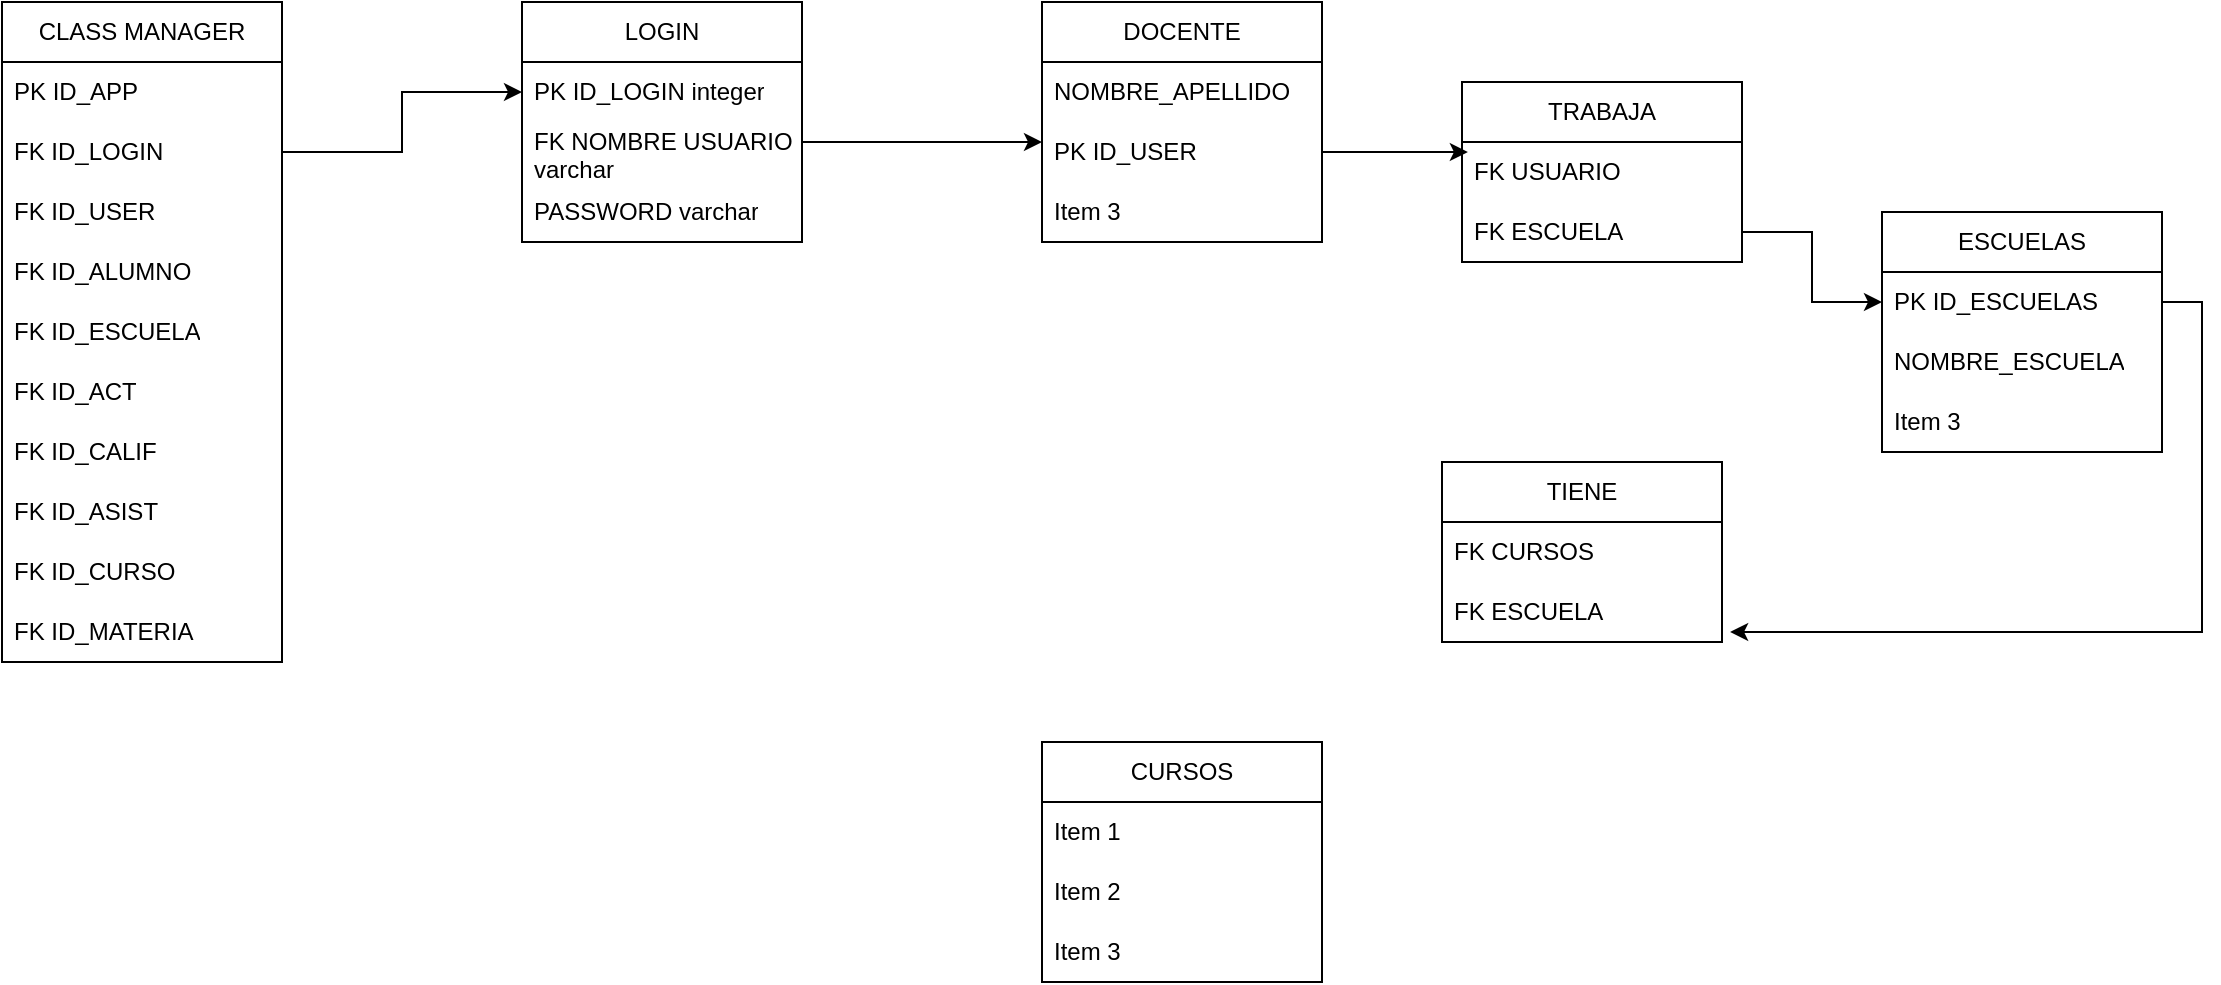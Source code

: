 <mxfile version="21.3.6" type="device">
  <diagram id="C5RBs43oDa-KdzZeNtuy" name="Page-1">
    <mxGraphModel dx="1434" dy="749" grid="1" gridSize="10" guides="1" tooltips="1" connect="1" arrows="1" fold="1" page="1" pageScale="1" pageWidth="827" pageHeight="1169" math="0" shadow="0">
      <root>
        <mxCell id="WIyWlLk6GJQsqaUBKTNV-0" />
        <mxCell id="WIyWlLk6GJQsqaUBKTNV-1" parent="WIyWlLk6GJQsqaUBKTNV-0" />
        <mxCell id="5KYZD0dRdyaxB8PL0muV-4" value="CLASS MANAGER" style="swimlane;fontStyle=0;childLayout=stackLayout;horizontal=1;startSize=30;horizontalStack=0;resizeParent=1;resizeParentMax=0;resizeLast=0;collapsible=1;marginBottom=0;whiteSpace=wrap;html=1;" vertex="1" parent="WIyWlLk6GJQsqaUBKTNV-1">
          <mxGeometry x="30" y="20" width="140" height="330" as="geometry" />
        </mxCell>
        <mxCell id="5KYZD0dRdyaxB8PL0muV-5" value="PK ID_APP" style="text;strokeColor=none;fillColor=none;align=left;verticalAlign=middle;spacingLeft=4;spacingRight=4;overflow=hidden;points=[[0,0.5],[1,0.5]];portConstraint=eastwest;rotatable=0;whiteSpace=wrap;html=1;" vertex="1" parent="5KYZD0dRdyaxB8PL0muV-4">
          <mxGeometry y="30" width="140" height="30" as="geometry" />
        </mxCell>
        <mxCell id="5KYZD0dRdyaxB8PL0muV-6" value="FK ID_LOGIN" style="text;strokeColor=none;fillColor=none;align=left;verticalAlign=middle;spacingLeft=4;spacingRight=4;overflow=hidden;points=[[0,0.5],[1,0.5]];portConstraint=eastwest;rotatable=0;whiteSpace=wrap;html=1;" vertex="1" parent="5KYZD0dRdyaxB8PL0muV-4">
          <mxGeometry y="60" width="140" height="30" as="geometry" />
        </mxCell>
        <mxCell id="5KYZD0dRdyaxB8PL0muV-8" value="FK ID_USER" style="text;strokeColor=none;fillColor=none;align=left;verticalAlign=middle;spacingLeft=4;spacingRight=4;overflow=hidden;points=[[0,0.5],[1,0.5]];portConstraint=eastwest;rotatable=0;whiteSpace=wrap;html=1;" vertex="1" parent="5KYZD0dRdyaxB8PL0muV-4">
          <mxGeometry y="90" width="140" height="30" as="geometry" />
        </mxCell>
        <mxCell id="5KYZD0dRdyaxB8PL0muV-7" value="FK ID_ALUMNO" style="text;strokeColor=none;fillColor=none;align=left;verticalAlign=middle;spacingLeft=4;spacingRight=4;overflow=hidden;points=[[0,0.5],[1,0.5]];portConstraint=eastwest;rotatable=0;whiteSpace=wrap;html=1;" vertex="1" parent="5KYZD0dRdyaxB8PL0muV-4">
          <mxGeometry y="120" width="140" height="30" as="geometry" />
        </mxCell>
        <mxCell id="5KYZD0dRdyaxB8PL0muV-12" value="FK ID_ESCUELA" style="text;strokeColor=none;fillColor=none;align=left;verticalAlign=middle;spacingLeft=4;spacingRight=4;overflow=hidden;points=[[0,0.5],[1,0.5]];portConstraint=eastwest;rotatable=0;whiteSpace=wrap;html=1;" vertex="1" parent="5KYZD0dRdyaxB8PL0muV-4">
          <mxGeometry y="150" width="140" height="30" as="geometry" />
        </mxCell>
        <mxCell id="5KYZD0dRdyaxB8PL0muV-13" value="&lt;div&gt;FK ID_ACT&lt;/div&gt;" style="text;strokeColor=none;fillColor=none;align=left;verticalAlign=middle;spacingLeft=4;spacingRight=4;overflow=hidden;points=[[0,0.5],[1,0.5]];portConstraint=eastwest;rotatable=0;whiteSpace=wrap;html=1;" vertex="1" parent="5KYZD0dRdyaxB8PL0muV-4">
          <mxGeometry y="180" width="140" height="30" as="geometry" />
        </mxCell>
        <mxCell id="5KYZD0dRdyaxB8PL0muV-14" value="FK ID_CALIF" style="text;strokeColor=none;fillColor=none;align=left;verticalAlign=middle;spacingLeft=4;spacingRight=4;overflow=hidden;points=[[0,0.5],[1,0.5]];portConstraint=eastwest;rotatable=0;whiteSpace=wrap;html=1;" vertex="1" parent="5KYZD0dRdyaxB8PL0muV-4">
          <mxGeometry y="210" width="140" height="30" as="geometry" />
        </mxCell>
        <mxCell id="5KYZD0dRdyaxB8PL0muV-11" value="FK ID_ASIST " style="text;strokeColor=none;fillColor=none;align=left;verticalAlign=middle;spacingLeft=4;spacingRight=4;overflow=hidden;points=[[0,0.5],[1,0.5]];portConstraint=eastwest;rotatable=0;whiteSpace=wrap;html=1;" vertex="1" parent="5KYZD0dRdyaxB8PL0muV-4">
          <mxGeometry y="240" width="140" height="30" as="geometry" />
        </mxCell>
        <mxCell id="5KYZD0dRdyaxB8PL0muV-10" value="FK ID_CURSO " style="text;strokeColor=none;fillColor=none;align=left;verticalAlign=middle;spacingLeft=4;spacingRight=4;overflow=hidden;points=[[0,0.5],[1,0.5]];portConstraint=eastwest;rotatable=0;whiteSpace=wrap;html=1;" vertex="1" parent="5KYZD0dRdyaxB8PL0muV-4">
          <mxGeometry y="270" width="140" height="30" as="geometry" />
        </mxCell>
        <mxCell id="5KYZD0dRdyaxB8PL0muV-9" value="FK ID_MATERIA " style="text;strokeColor=none;fillColor=none;align=left;verticalAlign=middle;spacingLeft=4;spacingRight=4;overflow=hidden;points=[[0,0.5],[1,0.5]];portConstraint=eastwest;rotatable=0;whiteSpace=wrap;html=1;" vertex="1" parent="5KYZD0dRdyaxB8PL0muV-4">
          <mxGeometry y="300" width="140" height="30" as="geometry" />
        </mxCell>
        <mxCell id="5KYZD0dRdyaxB8PL0muV-15" value="LOGIN " style="swimlane;fontStyle=0;childLayout=stackLayout;horizontal=1;startSize=30;horizontalStack=0;resizeParent=1;resizeParentMax=0;resizeLast=0;collapsible=1;marginBottom=0;whiteSpace=wrap;html=1;" vertex="1" parent="WIyWlLk6GJQsqaUBKTNV-1">
          <mxGeometry x="290" y="20" width="140" height="120" as="geometry" />
        </mxCell>
        <mxCell id="5KYZD0dRdyaxB8PL0muV-16" value="PK ID_LOGIN integer " style="text;strokeColor=none;fillColor=none;align=left;verticalAlign=middle;spacingLeft=4;spacingRight=4;overflow=hidden;points=[[0,0.5],[1,0.5]];portConstraint=eastwest;rotatable=0;whiteSpace=wrap;html=1;" vertex="1" parent="5KYZD0dRdyaxB8PL0muV-15">
          <mxGeometry y="30" width="140" height="30" as="geometry" />
        </mxCell>
        <mxCell id="5KYZD0dRdyaxB8PL0muV-17" value="FK NOMBRE USUARIO varchar " style="text;strokeColor=none;fillColor=none;align=left;verticalAlign=middle;spacingLeft=4;spacingRight=4;overflow=hidden;points=[[0,0.5],[1,0.5]];portConstraint=eastwest;rotatable=0;whiteSpace=wrap;html=1;" vertex="1" parent="5KYZD0dRdyaxB8PL0muV-15">
          <mxGeometry y="60" width="140" height="30" as="geometry" />
        </mxCell>
        <mxCell id="5KYZD0dRdyaxB8PL0muV-18" value="PASSWORD varchar " style="text;strokeColor=none;fillColor=none;align=left;verticalAlign=middle;spacingLeft=4;spacingRight=4;overflow=hidden;points=[[0,0.5],[1,0.5]];portConstraint=eastwest;rotatable=0;whiteSpace=wrap;html=1;" vertex="1" parent="5KYZD0dRdyaxB8PL0muV-15">
          <mxGeometry y="90" width="140" height="30" as="geometry" />
        </mxCell>
        <mxCell id="5KYZD0dRdyaxB8PL0muV-19" style="edgeStyle=orthogonalEdgeStyle;rounded=0;orthogonalLoop=1;jettySize=auto;html=1;exitX=1;exitY=0.5;exitDx=0;exitDy=0;entryX=0;entryY=0.5;entryDx=0;entryDy=0;" edge="1" parent="WIyWlLk6GJQsqaUBKTNV-1" source="5KYZD0dRdyaxB8PL0muV-6" target="5KYZD0dRdyaxB8PL0muV-16">
          <mxGeometry relative="1" as="geometry" />
        </mxCell>
        <mxCell id="5KYZD0dRdyaxB8PL0muV-20" value="DOCENTE" style="swimlane;fontStyle=0;childLayout=stackLayout;horizontal=1;startSize=30;horizontalStack=0;resizeParent=1;resizeParentMax=0;resizeLast=0;collapsible=1;marginBottom=0;whiteSpace=wrap;html=1;" vertex="1" parent="WIyWlLk6GJQsqaUBKTNV-1">
          <mxGeometry x="550" y="20" width="140" height="120" as="geometry" />
        </mxCell>
        <mxCell id="5KYZD0dRdyaxB8PL0muV-21" value="NOMBRE_APELLIDO" style="text;strokeColor=none;fillColor=none;align=left;verticalAlign=middle;spacingLeft=4;spacingRight=4;overflow=hidden;points=[[0,0.5],[1,0.5]];portConstraint=eastwest;rotatable=0;whiteSpace=wrap;html=1;" vertex="1" parent="5KYZD0dRdyaxB8PL0muV-20">
          <mxGeometry y="30" width="140" height="30" as="geometry" />
        </mxCell>
        <mxCell id="5KYZD0dRdyaxB8PL0muV-22" value="PK ID_USER " style="text;strokeColor=none;fillColor=none;align=left;verticalAlign=middle;spacingLeft=4;spacingRight=4;overflow=hidden;points=[[0,0.5],[1,0.5]];portConstraint=eastwest;rotatable=0;whiteSpace=wrap;html=1;" vertex="1" parent="5KYZD0dRdyaxB8PL0muV-20">
          <mxGeometry y="60" width="140" height="30" as="geometry" />
        </mxCell>
        <mxCell id="5KYZD0dRdyaxB8PL0muV-23" value="Item 3" style="text;strokeColor=none;fillColor=none;align=left;verticalAlign=middle;spacingLeft=4;spacingRight=4;overflow=hidden;points=[[0,0.5],[1,0.5]];portConstraint=eastwest;rotatable=0;whiteSpace=wrap;html=1;" vertex="1" parent="5KYZD0dRdyaxB8PL0muV-20">
          <mxGeometry y="90" width="140" height="30" as="geometry" />
        </mxCell>
        <mxCell id="5KYZD0dRdyaxB8PL0muV-24" style="edgeStyle=orthogonalEdgeStyle;rounded=0;orthogonalLoop=1;jettySize=auto;html=1;exitX=1;exitY=0.5;exitDx=0;exitDy=0;entryX=0;entryY=0.5;entryDx=0;entryDy=0;" edge="1" parent="WIyWlLk6GJQsqaUBKTNV-1">
          <mxGeometry relative="1" as="geometry">
            <mxPoint x="430" y="90" as="sourcePoint" />
            <mxPoint x="550" y="90" as="targetPoint" />
          </mxGeometry>
        </mxCell>
        <mxCell id="5KYZD0dRdyaxB8PL0muV-25" value="ESCUELAS" style="swimlane;fontStyle=0;childLayout=stackLayout;horizontal=1;startSize=30;horizontalStack=0;resizeParent=1;resizeParentMax=0;resizeLast=0;collapsible=1;marginBottom=0;whiteSpace=wrap;html=1;" vertex="1" parent="WIyWlLk6GJQsqaUBKTNV-1">
          <mxGeometry x="970" y="125" width="140" height="120" as="geometry" />
        </mxCell>
        <mxCell id="5KYZD0dRdyaxB8PL0muV-26" value="PK ID_ESCUELAS" style="text;strokeColor=none;fillColor=none;align=left;verticalAlign=middle;spacingLeft=4;spacingRight=4;overflow=hidden;points=[[0,0.5],[1,0.5]];portConstraint=eastwest;rotatable=0;whiteSpace=wrap;html=1;" vertex="1" parent="5KYZD0dRdyaxB8PL0muV-25">
          <mxGeometry y="30" width="140" height="30" as="geometry" />
        </mxCell>
        <mxCell id="5KYZD0dRdyaxB8PL0muV-27" value="NOMBRE_ESCUELA " style="text;strokeColor=none;fillColor=none;align=left;verticalAlign=middle;spacingLeft=4;spacingRight=4;overflow=hidden;points=[[0,0.5],[1,0.5]];portConstraint=eastwest;rotatable=0;whiteSpace=wrap;html=1;" vertex="1" parent="5KYZD0dRdyaxB8PL0muV-25">
          <mxGeometry y="60" width="140" height="30" as="geometry" />
        </mxCell>
        <mxCell id="5KYZD0dRdyaxB8PL0muV-28" value="Item 3" style="text;strokeColor=none;fillColor=none;align=left;verticalAlign=middle;spacingLeft=4;spacingRight=4;overflow=hidden;points=[[0,0.5],[1,0.5]];portConstraint=eastwest;rotatable=0;whiteSpace=wrap;html=1;" vertex="1" parent="5KYZD0dRdyaxB8PL0muV-25">
          <mxGeometry y="90" width="140" height="30" as="geometry" />
        </mxCell>
        <mxCell id="5KYZD0dRdyaxB8PL0muV-29" value="TRABAJA " style="swimlane;fontStyle=0;childLayout=stackLayout;horizontal=1;startSize=30;horizontalStack=0;resizeParent=1;resizeParentMax=0;resizeLast=0;collapsible=1;marginBottom=0;whiteSpace=wrap;html=1;" vertex="1" parent="WIyWlLk6GJQsqaUBKTNV-1">
          <mxGeometry x="760" y="60" width="140" height="90" as="geometry" />
        </mxCell>
        <mxCell id="5KYZD0dRdyaxB8PL0muV-30" value="FK USUARIO" style="text;strokeColor=none;fillColor=none;align=left;verticalAlign=middle;spacingLeft=4;spacingRight=4;overflow=hidden;points=[[0,0.5],[1,0.5]];portConstraint=eastwest;rotatable=0;whiteSpace=wrap;html=1;" vertex="1" parent="5KYZD0dRdyaxB8PL0muV-29">
          <mxGeometry y="30" width="140" height="30" as="geometry" />
        </mxCell>
        <mxCell id="5KYZD0dRdyaxB8PL0muV-31" value="FK ESCUELA " style="text;strokeColor=none;fillColor=none;align=left;verticalAlign=middle;spacingLeft=4;spacingRight=4;overflow=hidden;points=[[0,0.5],[1,0.5]];portConstraint=eastwest;rotatable=0;whiteSpace=wrap;html=1;" vertex="1" parent="5KYZD0dRdyaxB8PL0muV-29">
          <mxGeometry y="60" width="140" height="30" as="geometry" />
        </mxCell>
        <mxCell id="5KYZD0dRdyaxB8PL0muV-33" style="edgeStyle=orthogonalEdgeStyle;rounded=0;orthogonalLoop=1;jettySize=auto;html=1;entryX=0.021;entryY=0.167;entryDx=0;entryDy=0;entryPerimeter=0;" edge="1" parent="WIyWlLk6GJQsqaUBKTNV-1" source="5KYZD0dRdyaxB8PL0muV-22" target="5KYZD0dRdyaxB8PL0muV-30">
          <mxGeometry relative="1" as="geometry" />
        </mxCell>
        <mxCell id="5KYZD0dRdyaxB8PL0muV-34" style="edgeStyle=orthogonalEdgeStyle;rounded=0;orthogonalLoop=1;jettySize=auto;html=1;exitX=1;exitY=0.5;exitDx=0;exitDy=0;entryX=0;entryY=0.5;entryDx=0;entryDy=0;" edge="1" parent="WIyWlLk6GJQsqaUBKTNV-1" source="5KYZD0dRdyaxB8PL0muV-31" target="5KYZD0dRdyaxB8PL0muV-26">
          <mxGeometry relative="1" as="geometry" />
        </mxCell>
        <mxCell id="5KYZD0dRdyaxB8PL0muV-39" value="TIENE " style="swimlane;fontStyle=0;childLayout=stackLayout;horizontal=1;startSize=30;horizontalStack=0;resizeParent=1;resizeParentMax=0;resizeLast=0;collapsible=1;marginBottom=0;whiteSpace=wrap;html=1;" vertex="1" parent="WIyWlLk6GJQsqaUBKTNV-1">
          <mxGeometry x="750" y="250" width="140" height="90" as="geometry" />
        </mxCell>
        <mxCell id="5KYZD0dRdyaxB8PL0muV-40" value="&lt;div&gt;FK CURSOS&lt;/div&gt;" style="text;strokeColor=none;fillColor=none;align=left;verticalAlign=middle;spacingLeft=4;spacingRight=4;overflow=hidden;points=[[0,0.5],[1,0.5]];portConstraint=eastwest;rotatable=0;whiteSpace=wrap;html=1;" vertex="1" parent="5KYZD0dRdyaxB8PL0muV-39">
          <mxGeometry y="30" width="140" height="30" as="geometry" />
        </mxCell>
        <mxCell id="5KYZD0dRdyaxB8PL0muV-41" value="FK ESCUELA" style="text;strokeColor=none;fillColor=none;align=left;verticalAlign=middle;spacingLeft=4;spacingRight=4;overflow=hidden;points=[[0,0.5],[1,0.5]];portConstraint=eastwest;rotatable=0;whiteSpace=wrap;html=1;" vertex="1" parent="5KYZD0dRdyaxB8PL0muV-39">
          <mxGeometry y="60" width="140" height="30" as="geometry" />
        </mxCell>
        <mxCell id="5KYZD0dRdyaxB8PL0muV-42" value="CURSOS " style="swimlane;fontStyle=0;childLayout=stackLayout;horizontal=1;startSize=30;horizontalStack=0;resizeParent=1;resizeParentMax=0;resizeLast=0;collapsible=1;marginBottom=0;whiteSpace=wrap;html=1;" vertex="1" parent="WIyWlLk6GJQsqaUBKTNV-1">
          <mxGeometry x="550" y="390" width="140" height="120" as="geometry" />
        </mxCell>
        <mxCell id="5KYZD0dRdyaxB8PL0muV-43" value="Item 1" style="text;strokeColor=none;fillColor=none;align=left;verticalAlign=middle;spacingLeft=4;spacingRight=4;overflow=hidden;points=[[0,0.5],[1,0.5]];portConstraint=eastwest;rotatable=0;whiteSpace=wrap;html=1;" vertex="1" parent="5KYZD0dRdyaxB8PL0muV-42">
          <mxGeometry y="30" width="140" height="30" as="geometry" />
        </mxCell>
        <mxCell id="5KYZD0dRdyaxB8PL0muV-44" value="Item 2" style="text;strokeColor=none;fillColor=none;align=left;verticalAlign=middle;spacingLeft=4;spacingRight=4;overflow=hidden;points=[[0,0.5],[1,0.5]];portConstraint=eastwest;rotatable=0;whiteSpace=wrap;html=1;" vertex="1" parent="5KYZD0dRdyaxB8PL0muV-42">
          <mxGeometry y="60" width="140" height="30" as="geometry" />
        </mxCell>
        <mxCell id="5KYZD0dRdyaxB8PL0muV-45" value="Item 3" style="text;strokeColor=none;fillColor=none;align=left;verticalAlign=middle;spacingLeft=4;spacingRight=4;overflow=hidden;points=[[0,0.5],[1,0.5]];portConstraint=eastwest;rotatable=0;whiteSpace=wrap;html=1;" vertex="1" parent="5KYZD0dRdyaxB8PL0muV-42">
          <mxGeometry y="90" width="140" height="30" as="geometry" />
        </mxCell>
        <mxCell id="5KYZD0dRdyaxB8PL0muV-46" style="edgeStyle=orthogonalEdgeStyle;rounded=0;orthogonalLoop=1;jettySize=auto;html=1;exitX=1;exitY=0.5;exitDx=0;exitDy=0;entryX=1.029;entryY=0.833;entryDx=0;entryDy=0;entryPerimeter=0;" edge="1" parent="WIyWlLk6GJQsqaUBKTNV-1" source="5KYZD0dRdyaxB8PL0muV-26" target="5KYZD0dRdyaxB8PL0muV-41">
          <mxGeometry relative="1" as="geometry" />
        </mxCell>
      </root>
    </mxGraphModel>
  </diagram>
</mxfile>
